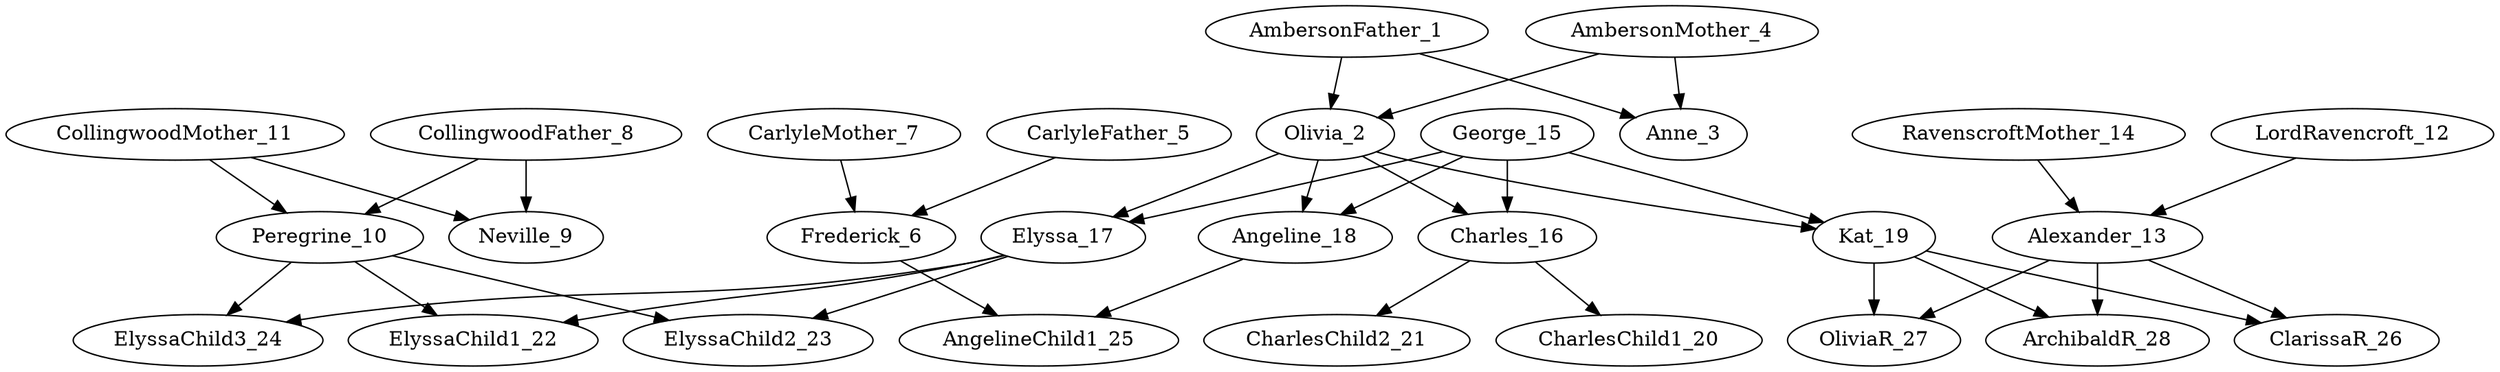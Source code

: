 digraph {
AmbersonFather_1 -> { Olivia_2,Anne_3 }
AmbersonMother_4 -> { Olivia_2,Anne_3 }
CarlyleFather_5 -> { Frederick_6 }
CarlyleMother_7 -> { Frederick_6 }
CollingwoodFather_8 -> { Neville_9,Peregrine_10 }
CollingwoodMother_11 -> { Neville_9,Peregrine_10 }
LordRavencroft_12 -> { Alexander_13 }
RavenscroftMother_14 -> { Alexander_13 }
George_15 -> { Charles_16,Elyssa_17,Angeline_18,Kat_19 }
Olivia_2 -> { Charles_16,Elyssa_17,Angeline_18,Kat_19 }
Charles_16 -> { CharlesChild1_20,CharlesChild2_21 }
Elyssa_17 -> { ElyssaChild1_22,ElyssaChild2_23,ElyssaChild3_24 }
Peregrine_10 -> { ElyssaChild1_22,ElyssaChild2_23,ElyssaChild3_24 }
Angeline_18 -> { AngelineChild1_25 }
Frederick_6 -> { AngelineChild1_25 }
Kat_19 -> { ClarissaR_26,OliviaR_27,ArchibaldR_28 }
Alexander_13 -> { ClarissaR_26,OliviaR_27,ArchibaldR_28 }
}
